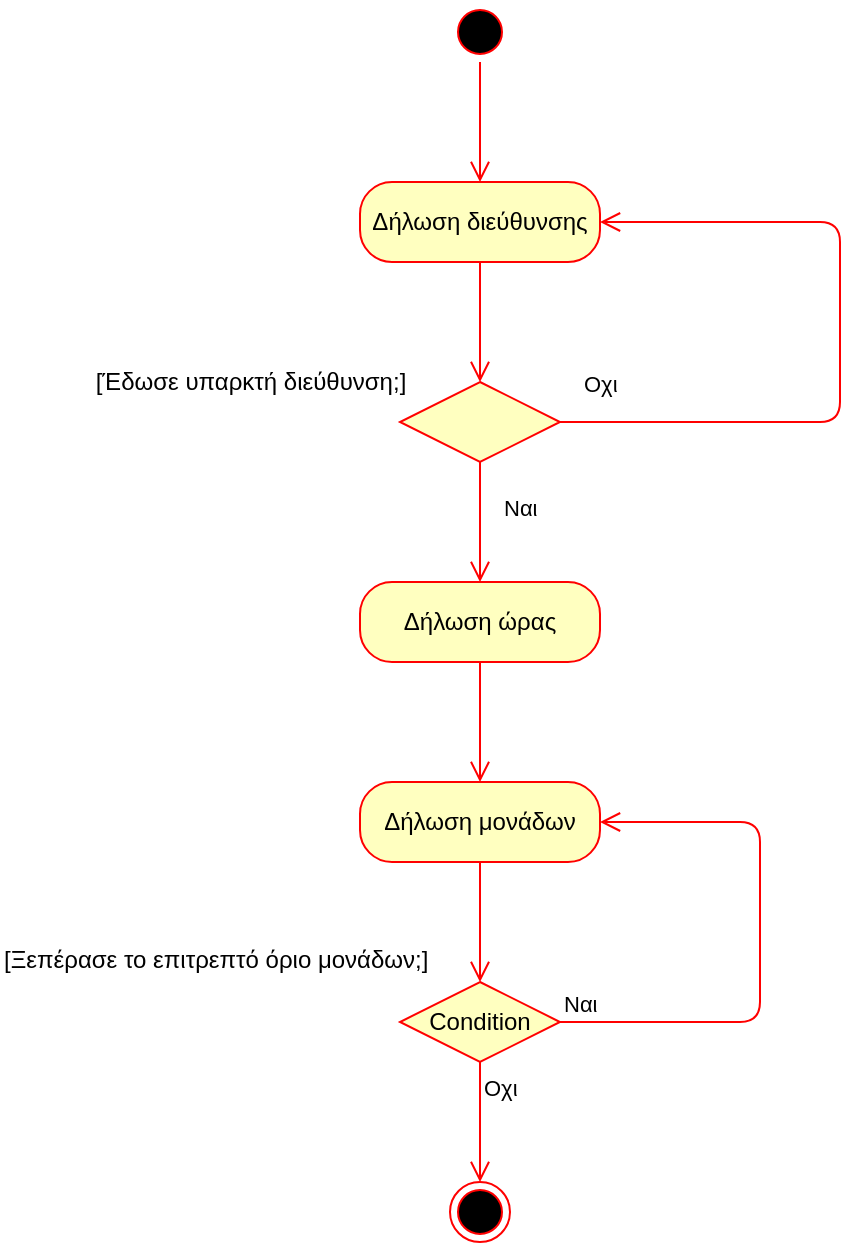 <mxfile version="12.9.3" type="device"><diagram id="ZCmBjXxQwV-tcUxUFqxA" name="Page-1"><mxGraphModel dx="1422" dy="822" grid="1" gridSize="10" guides="1" tooltips="1" connect="1" arrows="1" fold="1" page="1" pageScale="1" pageWidth="850" pageHeight="1100" math="0" shadow="0"><root><mxCell id="0"/><mxCell id="1" parent="0"/><mxCell id="i2gzMPJg67WRngUF4wU6-1" value="" style="ellipse;html=1;shape=startState;fillColor=#000000;strokeColor=#ff0000;" vertex="1" parent="1"><mxGeometry x="275" y="80" width="30" height="30" as="geometry"/></mxCell><mxCell id="i2gzMPJg67WRngUF4wU6-2" value="" style="edgeStyle=orthogonalEdgeStyle;html=1;verticalAlign=bottom;endArrow=open;endSize=8;strokeColor=#ff0000;" edge="1" source="i2gzMPJg67WRngUF4wU6-1" parent="1"><mxGeometry relative="1" as="geometry"><mxPoint x="290" y="170" as="targetPoint"/></mxGeometry></mxCell><mxCell id="i2gzMPJg67WRngUF4wU6-9" value="[Έδωσε υπαρκτή διεύθυνση;]" style="text;html=1;align=center;verticalAlign=middle;resizable=0;points=[];autosize=1;" vertex="1" parent="1"><mxGeometry x="90" y="260" width="170" height="20" as="geometry"/></mxCell><mxCell id="i2gzMPJg67WRngUF4wU6-16" value="[Ξεπέρασε το επιτρεπτό όριο μονάδων;]" style="text;html=1;" vertex="1" parent="1"><mxGeometry x="50" y="545" width="180" height="30" as="geometry"/></mxCell><mxCell id="i2gzMPJg67WRngUF4wU6-17" value="" style="ellipse;html=1;shape=endState;fillColor=#000000;strokeColor=#ff0000;" vertex="1" parent="1"><mxGeometry x="275" y="670" width="30" height="30" as="geometry"/></mxCell><mxCell id="i2gzMPJg67WRngUF4wU6-18" value="" style="rhombus;whiteSpace=wrap;html=1;fillColor=#ffffc0;strokeColor=#ff0000;" vertex="1" parent="1"><mxGeometry x="250" y="270" width="80" height="40" as="geometry"/></mxCell><mxCell id="i2gzMPJg67WRngUF4wU6-19" value="Οχι" style="edgeStyle=orthogonalEdgeStyle;html=1;align=left;verticalAlign=bottom;endArrow=open;endSize=8;strokeColor=#ff0000;entryX=1;entryY=0.5;entryDx=0;entryDy=0;" edge="1" source="i2gzMPJg67WRngUF4wU6-18" parent="1" target="i2gzMPJg67WRngUF4wU6-23"><mxGeometry x="-0.167" y="130" relative="1" as="geometry"><mxPoint x="490" y="180" as="targetPoint"/><Array as="points"><mxPoint x="470" y="290"/><mxPoint x="470" y="190"/></Array><mxPoint as="offset"/></mxGeometry></mxCell><mxCell id="i2gzMPJg67WRngUF4wU6-20" value="Ναι" style="edgeStyle=orthogonalEdgeStyle;html=1;align=left;verticalAlign=top;endArrow=open;endSize=8;strokeColor=#ff0000;" edge="1" source="i2gzMPJg67WRngUF4wU6-18" parent="1"><mxGeometry x="-0.667" y="10" relative="1" as="geometry"><mxPoint x="290" y="370" as="targetPoint"/><mxPoint as="offset"/></mxGeometry></mxCell><mxCell id="i2gzMPJg67WRngUF4wU6-23" value="Δήλωση διεύθυνσης" style="rounded=1;whiteSpace=wrap;html=1;arcSize=40;fontColor=#000000;fillColor=#ffffc0;strokeColor=#ff0000;" vertex="1" parent="1"><mxGeometry x="230" y="170" width="120" height="40" as="geometry"/></mxCell><mxCell id="i2gzMPJg67WRngUF4wU6-24" value="" style="edgeStyle=orthogonalEdgeStyle;html=1;verticalAlign=bottom;endArrow=open;endSize=8;strokeColor=#ff0000;" edge="1" source="i2gzMPJg67WRngUF4wU6-23" parent="1"><mxGeometry relative="1" as="geometry"><mxPoint x="290" y="270" as="targetPoint"/></mxGeometry></mxCell><mxCell id="i2gzMPJg67WRngUF4wU6-25" value="Δήλωση ώρας" style="rounded=1;whiteSpace=wrap;html=1;arcSize=40;fontColor=#000000;fillColor=#ffffc0;strokeColor=#ff0000;" vertex="1" parent="1"><mxGeometry x="230" y="370" width="120" height="40" as="geometry"/></mxCell><mxCell id="i2gzMPJg67WRngUF4wU6-26" value="" style="edgeStyle=orthogonalEdgeStyle;html=1;verticalAlign=bottom;endArrow=open;endSize=8;strokeColor=#ff0000;" edge="1" source="i2gzMPJg67WRngUF4wU6-25" parent="1"><mxGeometry relative="1" as="geometry"><mxPoint x="290" y="470" as="targetPoint"/></mxGeometry></mxCell><mxCell id="i2gzMPJg67WRngUF4wU6-27" value="Δήλωση μονάδων" style="rounded=1;whiteSpace=wrap;html=1;arcSize=40;fontColor=#000000;fillColor=#ffffc0;strokeColor=#ff0000;" vertex="1" parent="1"><mxGeometry x="230" y="470" width="120" height="40" as="geometry"/></mxCell><mxCell id="i2gzMPJg67WRngUF4wU6-28" value="" style="edgeStyle=orthogonalEdgeStyle;html=1;verticalAlign=bottom;endArrow=open;endSize=8;strokeColor=#ff0000;" edge="1" source="i2gzMPJg67WRngUF4wU6-27" parent="1"><mxGeometry relative="1" as="geometry"><mxPoint x="290" y="570" as="targetPoint"/></mxGeometry></mxCell><mxCell id="i2gzMPJg67WRngUF4wU6-29" value="Condition" style="rhombus;whiteSpace=wrap;html=1;fillColor=#ffffc0;strokeColor=#ff0000;" vertex="1" parent="1"><mxGeometry x="250" y="570" width="80" height="40" as="geometry"/></mxCell><mxCell id="i2gzMPJg67WRngUF4wU6-30" value="Ναι" style="edgeStyle=orthogonalEdgeStyle;html=1;align=left;verticalAlign=bottom;endArrow=open;endSize=8;strokeColor=#ff0000;entryX=1;entryY=0.5;entryDx=0;entryDy=0;" edge="1" source="i2gzMPJg67WRngUF4wU6-29" parent="1" target="i2gzMPJg67WRngUF4wU6-27"><mxGeometry x="-1" relative="1" as="geometry"><mxPoint x="450" y="470" as="targetPoint"/><Array as="points"><mxPoint x="430" y="590"/><mxPoint x="430" y="490"/></Array></mxGeometry></mxCell><mxCell id="i2gzMPJg67WRngUF4wU6-31" value="Οχι" style="edgeStyle=orthogonalEdgeStyle;html=1;align=left;verticalAlign=top;endArrow=open;endSize=8;strokeColor=#ff0000;" edge="1" source="i2gzMPJg67WRngUF4wU6-29" parent="1"><mxGeometry x="-1" relative="1" as="geometry"><mxPoint x="290" y="670" as="targetPoint"/></mxGeometry></mxCell></root></mxGraphModel></diagram></mxfile>